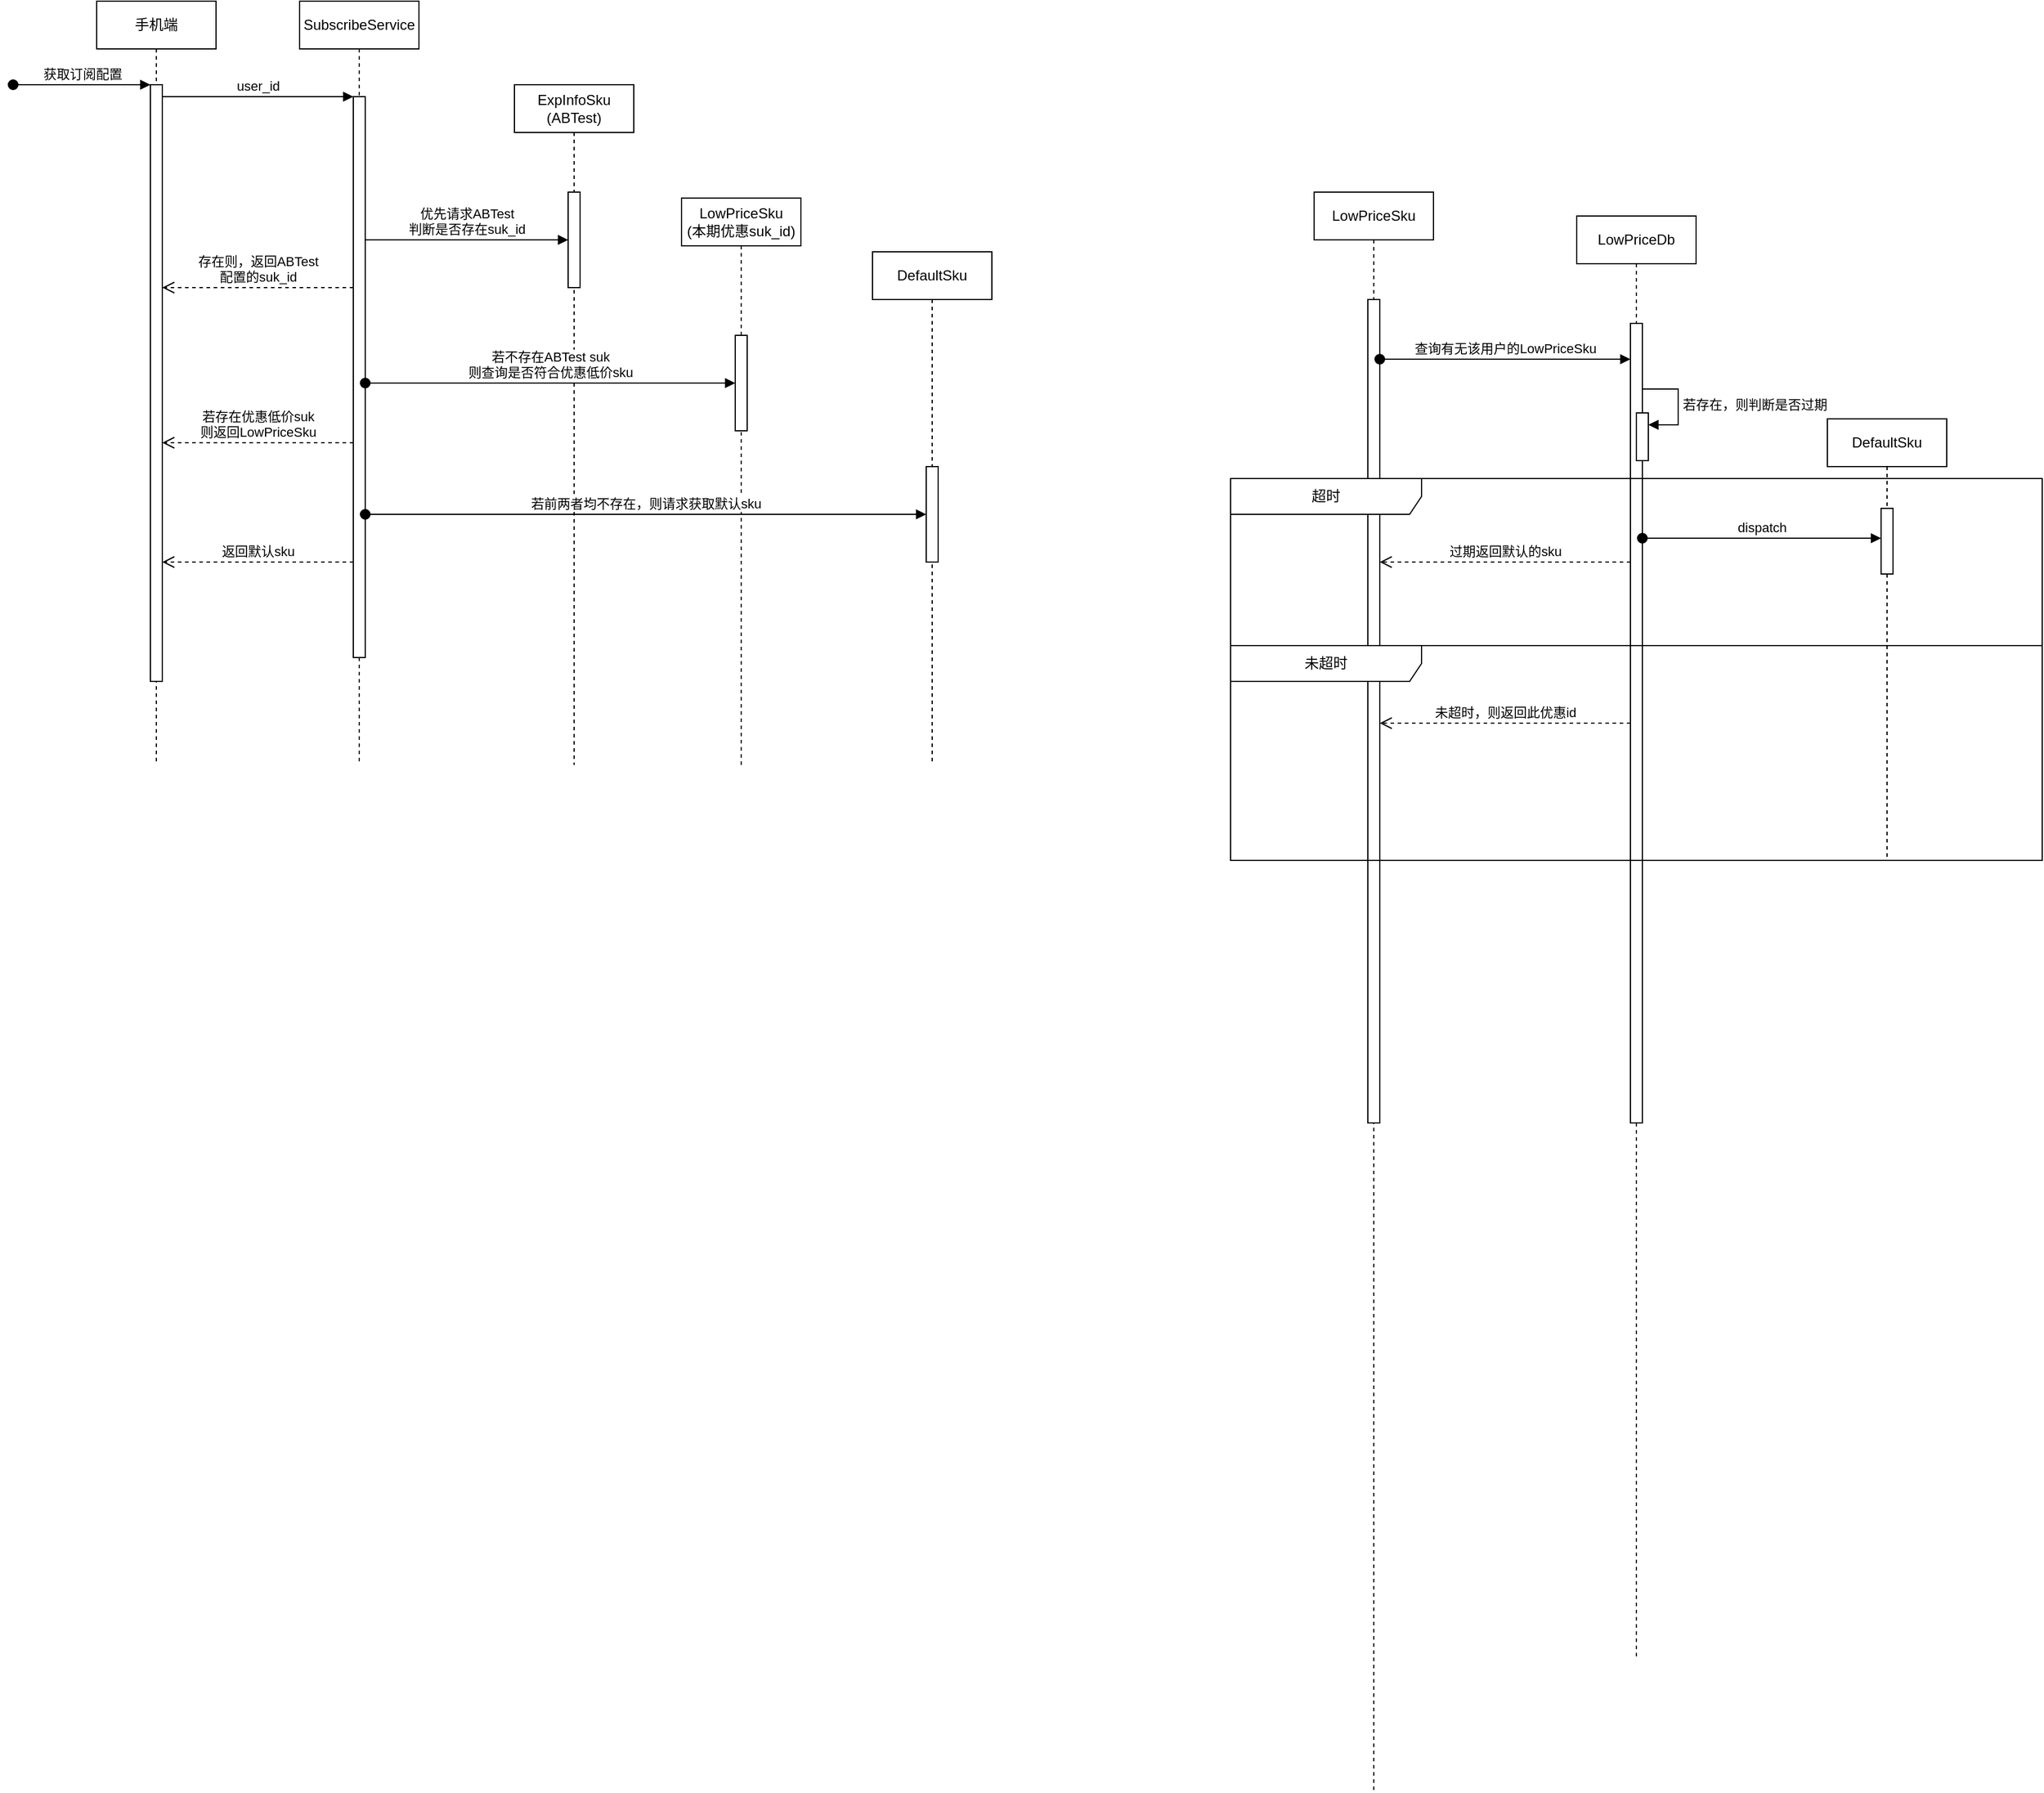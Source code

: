 <mxfile version="21.1.1" type="github">
  <diagram name="Page-1" id="2YBvvXClWsGukQMizWep">
    <mxGraphModel dx="1970" dy="452" grid="1" gridSize="10" guides="1" tooltips="1" connect="1" arrows="1" fold="1" page="1" pageScale="1" pageWidth="850" pageHeight="1100" math="0" shadow="0">
      <root>
        <mxCell id="0" />
        <mxCell id="1" parent="0" />
        <mxCell id="aM9ryv3xv72pqoxQDRHE-1" value="手机端" style="shape=umlLifeline;perimeter=lifelinePerimeter;whiteSpace=wrap;html=1;container=0;dropTarget=0;collapsible=0;recursiveResize=0;outlineConnect=0;portConstraint=eastwest;newEdgeStyle={&quot;edgeStyle&quot;:&quot;elbowEdgeStyle&quot;,&quot;elbow&quot;:&quot;vertical&quot;,&quot;curved&quot;:0,&quot;rounded&quot;:0};" parent="1" vertex="1">
          <mxGeometry x="40" y="40" width="100" height="640" as="geometry" />
        </mxCell>
        <mxCell id="aM9ryv3xv72pqoxQDRHE-2" value="" style="html=1;points=[];perimeter=orthogonalPerimeter;outlineConnect=0;targetShapes=umlLifeline;portConstraint=eastwest;newEdgeStyle={&quot;edgeStyle&quot;:&quot;elbowEdgeStyle&quot;,&quot;elbow&quot;:&quot;vertical&quot;,&quot;curved&quot;:0,&quot;rounded&quot;:0};" parent="aM9ryv3xv72pqoxQDRHE-1" vertex="1">
          <mxGeometry x="45" y="70" width="10" height="500" as="geometry" />
        </mxCell>
        <mxCell id="aM9ryv3xv72pqoxQDRHE-3" value="获取订阅配置" style="html=1;verticalAlign=bottom;startArrow=oval;endArrow=block;startSize=8;edgeStyle=elbowEdgeStyle;elbow=vertical;curved=0;rounded=0;" parent="aM9ryv3xv72pqoxQDRHE-1" target="aM9ryv3xv72pqoxQDRHE-2" edge="1">
          <mxGeometry relative="1" as="geometry">
            <mxPoint x="-70" y="70" as="sourcePoint" />
          </mxGeometry>
        </mxCell>
        <mxCell id="aM9ryv3xv72pqoxQDRHE-5" value="SubscribeService" style="shape=umlLifeline;perimeter=lifelinePerimeter;whiteSpace=wrap;html=1;container=0;dropTarget=0;collapsible=0;recursiveResize=0;outlineConnect=0;portConstraint=eastwest;newEdgeStyle={&quot;edgeStyle&quot;:&quot;elbowEdgeStyle&quot;,&quot;elbow&quot;:&quot;vertical&quot;,&quot;curved&quot;:0,&quot;rounded&quot;:0};" parent="1" vertex="1">
          <mxGeometry x="210" y="40" width="100" height="640" as="geometry" />
        </mxCell>
        <mxCell id="aM9ryv3xv72pqoxQDRHE-6" value="" style="html=1;points=[];perimeter=orthogonalPerimeter;outlineConnect=0;targetShapes=umlLifeline;portConstraint=eastwest;newEdgeStyle={&quot;edgeStyle&quot;:&quot;elbowEdgeStyle&quot;,&quot;elbow&quot;:&quot;vertical&quot;,&quot;curved&quot;:0,&quot;rounded&quot;:0};" parent="aM9ryv3xv72pqoxQDRHE-5" vertex="1">
          <mxGeometry x="45" y="80" width="10" height="470" as="geometry" />
        </mxCell>
        <mxCell id="aM9ryv3xv72pqoxQDRHE-7" value="user_id" style="html=1;verticalAlign=bottom;endArrow=block;edgeStyle=elbowEdgeStyle;elbow=vertical;curved=0;rounded=0;" parent="1" source="aM9ryv3xv72pqoxQDRHE-2" target="aM9ryv3xv72pqoxQDRHE-6" edge="1">
          <mxGeometry relative="1" as="geometry">
            <mxPoint x="195" y="130" as="sourcePoint" />
            <Array as="points">
              <mxPoint x="180" y="120" />
            </Array>
          </mxGeometry>
        </mxCell>
        <mxCell id="aM9ryv3xv72pqoxQDRHE-8" value="存在则，返回ABTest&lt;br&gt;配置的suk_id" style="html=1;verticalAlign=bottom;endArrow=open;dashed=1;endSize=8;edgeStyle=elbowEdgeStyle;elbow=vertical;curved=0;rounded=0;" parent="1" source="aM9ryv3xv72pqoxQDRHE-6" target="aM9ryv3xv72pqoxQDRHE-2" edge="1">
          <mxGeometry relative="1" as="geometry">
            <mxPoint x="195" y="205" as="targetPoint" />
            <Array as="points">
              <mxPoint x="190" y="280" />
            </Array>
          </mxGeometry>
        </mxCell>
        <mxCell id="qRY4NtOVa-TL3CYUg2ju-1" value="ExpInfoSku&lt;br&gt;(ABTest)" style="shape=umlLifeline;perimeter=lifelinePerimeter;whiteSpace=wrap;html=1;container=1;dropTarget=0;collapsible=0;recursiveResize=0;outlineConnect=0;portConstraint=eastwest;newEdgeStyle={&quot;edgeStyle&quot;:&quot;elbowEdgeStyle&quot;,&quot;elbow&quot;:&quot;vertical&quot;,&quot;curved&quot;:0,&quot;rounded&quot;:0};" vertex="1" parent="1">
          <mxGeometry x="390" y="110" width="100" height="570" as="geometry" />
        </mxCell>
        <mxCell id="qRY4NtOVa-TL3CYUg2ju-2" value="" style="html=1;points=[];perimeter=orthogonalPerimeter;outlineConnect=0;targetShapes=umlLifeline;portConstraint=eastwest;newEdgeStyle={&quot;edgeStyle&quot;:&quot;elbowEdgeStyle&quot;,&quot;elbow&quot;:&quot;vertical&quot;,&quot;curved&quot;:0,&quot;rounded&quot;:0};" vertex="1" parent="qRY4NtOVa-TL3CYUg2ju-1">
          <mxGeometry x="45" y="90" width="10" height="80" as="geometry" />
        </mxCell>
        <mxCell id="qRY4NtOVa-TL3CYUg2ju-3" value="优先请求ABTest&lt;br&gt;判断是否存在suk_id" style="html=1;verticalAlign=bottom;endArrow=block;edgeStyle=elbowEdgeStyle;elbow=vertical;curved=0;rounded=0;" edge="1" target="qRY4NtOVa-TL3CYUg2ju-2" parent="1" source="aM9ryv3xv72pqoxQDRHE-6">
          <mxGeometry relative="1" as="geometry">
            <mxPoint x="365" y="200" as="sourcePoint" />
          </mxGeometry>
        </mxCell>
        <mxCell id="qRY4NtOVa-TL3CYUg2ju-5" value="LowPriceSku&lt;br&gt;(本期优惠suk_id)" style="shape=umlLifeline;perimeter=lifelinePerimeter;whiteSpace=wrap;html=1;container=1;dropTarget=0;collapsible=0;recursiveResize=0;outlineConnect=0;portConstraint=eastwest;newEdgeStyle={&quot;edgeStyle&quot;:&quot;elbowEdgeStyle&quot;,&quot;elbow&quot;:&quot;vertical&quot;,&quot;curved&quot;:0,&quot;rounded&quot;:0};" vertex="1" parent="1">
          <mxGeometry x="530" y="205" width="100" height="475" as="geometry" />
        </mxCell>
        <mxCell id="qRY4NtOVa-TL3CYUg2ju-6" value="" style="html=1;points=[];perimeter=orthogonalPerimeter;outlineConnect=0;targetShapes=umlLifeline;portConstraint=eastwest;newEdgeStyle={&quot;edgeStyle&quot;:&quot;elbowEdgeStyle&quot;,&quot;elbow&quot;:&quot;vertical&quot;,&quot;curved&quot;:0,&quot;rounded&quot;:0};" vertex="1" parent="qRY4NtOVa-TL3CYUg2ju-5">
          <mxGeometry x="45" y="115" width="10" height="80" as="geometry" />
        </mxCell>
        <mxCell id="qRY4NtOVa-TL3CYUg2ju-7" value="若不存在ABTest suk&lt;br&gt;则查询是否符合优惠低价sku" style="html=1;verticalAlign=bottom;startArrow=oval;endArrow=block;startSize=8;edgeStyle=elbowEdgeStyle;elbow=vertical;curved=0;rounded=0;" edge="1" target="qRY4NtOVa-TL3CYUg2ju-6" parent="1" source="aM9ryv3xv72pqoxQDRHE-6">
          <mxGeometry relative="1" as="geometry">
            <mxPoint x="515" y="320" as="sourcePoint" />
          </mxGeometry>
        </mxCell>
        <mxCell id="qRY4NtOVa-TL3CYUg2ju-8" value="若存在优惠低价suk&lt;br&gt;则返回LowPriceSku" style="html=1;verticalAlign=bottom;endArrow=open;dashed=1;endSize=8;edgeStyle=elbowEdgeStyle;elbow=vertical;curved=0;rounded=0;" edge="1" parent="1" source="aM9ryv3xv72pqoxQDRHE-6" target="aM9ryv3xv72pqoxQDRHE-2">
          <mxGeometry relative="1" as="geometry">
            <mxPoint x="210" y="400" as="sourcePoint" />
            <mxPoint x="130" y="400" as="targetPoint" />
            <Array as="points">
              <mxPoint x="200" y="410" />
            </Array>
          </mxGeometry>
        </mxCell>
        <mxCell id="qRY4NtOVa-TL3CYUg2ju-9" value="DefaultSku" style="shape=umlLifeline;perimeter=lifelinePerimeter;whiteSpace=wrap;html=1;container=1;dropTarget=0;collapsible=0;recursiveResize=0;outlineConnect=0;portConstraint=eastwest;newEdgeStyle={&quot;edgeStyle&quot;:&quot;elbowEdgeStyle&quot;,&quot;elbow&quot;:&quot;vertical&quot;,&quot;curved&quot;:0,&quot;rounded&quot;:0};" vertex="1" parent="1">
          <mxGeometry x="690" y="250" width="100" height="430" as="geometry" />
        </mxCell>
        <mxCell id="qRY4NtOVa-TL3CYUg2ju-13" value="" style="html=1;points=[];perimeter=orthogonalPerimeter;outlineConnect=0;targetShapes=umlLifeline;portConstraint=eastwest;newEdgeStyle={&quot;edgeStyle&quot;:&quot;elbowEdgeStyle&quot;,&quot;elbow&quot;:&quot;vertical&quot;,&quot;curved&quot;:0,&quot;rounded&quot;:0};" vertex="1" parent="qRY4NtOVa-TL3CYUg2ju-9">
          <mxGeometry x="45" y="180" width="10" height="80" as="geometry" />
        </mxCell>
        <mxCell id="qRY4NtOVa-TL3CYUg2ju-14" value="若前两者均不存在，则请求获取默认sku" style="html=1;verticalAlign=bottom;startArrow=oval;endArrow=block;startSize=8;edgeStyle=elbowEdgeStyle;elbow=vertical;curved=0;rounded=0;" edge="1" target="qRY4NtOVa-TL3CYUg2ju-13" parent="1" source="aM9ryv3xv72pqoxQDRHE-6">
          <mxGeometry relative="1" as="geometry">
            <mxPoint x="675" y="430" as="sourcePoint" />
          </mxGeometry>
        </mxCell>
        <mxCell id="qRY4NtOVa-TL3CYUg2ju-15" value="返回默认sku" style="html=1;verticalAlign=bottom;endArrow=open;dashed=1;endSize=8;edgeStyle=elbowEdgeStyle;elbow=vertical;curved=0;rounded=0;" edge="1" parent="1" source="aM9ryv3xv72pqoxQDRHE-6" target="aM9ryv3xv72pqoxQDRHE-2">
          <mxGeometry relative="1" as="geometry">
            <mxPoint x="250" y="520" as="sourcePoint" />
            <mxPoint x="170" y="520" as="targetPoint" />
            <Array as="points">
              <mxPoint x="200" y="510" />
              <mxPoint x="210" y="500" />
            </Array>
          </mxGeometry>
        </mxCell>
        <mxCell id="qRY4NtOVa-TL3CYUg2ju-17" value="LowPriceSku" style="shape=umlLifeline;perimeter=lifelinePerimeter;whiteSpace=wrap;html=1;container=1;dropTarget=0;collapsible=0;recursiveResize=0;outlineConnect=0;portConstraint=eastwest;newEdgeStyle={&quot;edgeStyle&quot;:&quot;elbowEdgeStyle&quot;,&quot;elbow&quot;:&quot;vertical&quot;,&quot;curved&quot;:0,&quot;rounded&quot;:0};" vertex="1" parent="1">
          <mxGeometry x="1060" y="200" width="100" height="1340" as="geometry" />
        </mxCell>
        <mxCell id="qRY4NtOVa-TL3CYUg2ju-21" value="" style="html=1;points=[];perimeter=orthogonalPerimeter;outlineConnect=0;targetShapes=umlLifeline;portConstraint=eastwest;newEdgeStyle={&quot;edgeStyle&quot;:&quot;elbowEdgeStyle&quot;,&quot;elbow&quot;:&quot;vertical&quot;,&quot;curved&quot;:0,&quot;rounded&quot;:0};" vertex="1" parent="qRY4NtOVa-TL3CYUg2ju-17">
          <mxGeometry x="45" y="90" width="10" height="690" as="geometry" />
        </mxCell>
        <mxCell id="qRY4NtOVa-TL3CYUg2ju-20" value="LowPriceDb" style="shape=umlLifeline;perimeter=lifelinePerimeter;whiteSpace=wrap;html=1;container=1;dropTarget=0;collapsible=0;recursiveResize=0;outlineConnect=0;portConstraint=eastwest;newEdgeStyle={&quot;edgeStyle&quot;:&quot;elbowEdgeStyle&quot;,&quot;elbow&quot;:&quot;vertical&quot;,&quot;curved&quot;:0,&quot;rounded&quot;:0};" vertex="1" parent="1">
          <mxGeometry x="1280" y="220" width="100" height="1210" as="geometry" />
        </mxCell>
        <mxCell id="qRY4NtOVa-TL3CYUg2ju-22" value="" style="html=1;points=[];perimeter=orthogonalPerimeter;outlineConnect=0;targetShapes=umlLifeline;portConstraint=eastwest;newEdgeStyle={&quot;edgeStyle&quot;:&quot;elbowEdgeStyle&quot;,&quot;elbow&quot;:&quot;vertical&quot;,&quot;curved&quot;:0,&quot;rounded&quot;:0};" vertex="1" parent="qRY4NtOVa-TL3CYUg2ju-20">
          <mxGeometry x="45" y="90" width="10" height="670" as="geometry" />
        </mxCell>
        <mxCell id="qRY4NtOVa-TL3CYUg2ju-27" value="" style="html=1;points=[];perimeter=orthogonalPerimeter;outlineConnect=0;targetShapes=umlLifeline;portConstraint=eastwest;newEdgeStyle={&quot;edgeStyle&quot;:&quot;elbowEdgeStyle&quot;,&quot;elbow&quot;:&quot;vertical&quot;,&quot;curved&quot;:0,&quot;rounded&quot;:0};" vertex="1" parent="qRY4NtOVa-TL3CYUg2ju-20">
          <mxGeometry x="50" y="165" width="10" height="40" as="geometry" />
        </mxCell>
        <mxCell id="qRY4NtOVa-TL3CYUg2ju-28" value="若存在，则判断是否过期" style="html=1;align=left;spacingLeft=2;endArrow=block;rounded=0;edgeStyle=orthogonalEdgeStyle;curved=0;rounded=0;" edge="1" target="qRY4NtOVa-TL3CYUg2ju-27" parent="qRY4NtOVa-TL3CYUg2ju-20">
          <mxGeometry relative="1" as="geometry">
            <mxPoint x="55" y="145" as="sourcePoint" />
            <Array as="points">
              <mxPoint x="85" y="175" />
            </Array>
          </mxGeometry>
        </mxCell>
        <mxCell id="qRY4NtOVa-TL3CYUg2ju-23" value="查询有无该用户的LowPriceSku" style="html=1;verticalAlign=bottom;startArrow=oval;endArrow=block;startSize=8;edgeStyle=elbowEdgeStyle;elbow=vertical;curved=0;rounded=0;" edge="1" target="qRY4NtOVa-TL3CYUg2ju-22" parent="1" source="qRY4NtOVa-TL3CYUg2ju-21">
          <mxGeometry relative="1" as="geometry">
            <mxPoint x="1265" y="310" as="sourcePoint" />
            <Array as="points">
              <mxPoint x="1240" y="340" />
            </Array>
          </mxGeometry>
        </mxCell>
        <mxCell id="qRY4NtOVa-TL3CYUg2ju-29" value="DefaultSku" style="shape=umlLifeline;perimeter=lifelinePerimeter;whiteSpace=wrap;html=1;container=1;dropTarget=0;collapsible=0;recursiveResize=0;outlineConnect=0;portConstraint=eastwest;newEdgeStyle={&quot;edgeStyle&quot;:&quot;elbowEdgeStyle&quot;,&quot;elbow&quot;:&quot;vertical&quot;,&quot;curved&quot;:0,&quot;rounded&quot;:0};" vertex="1" parent="1">
          <mxGeometry x="1490" y="390" width="100" height="370" as="geometry" />
        </mxCell>
        <mxCell id="qRY4NtOVa-TL3CYUg2ju-30" value="" style="html=1;points=[];perimeter=orthogonalPerimeter;outlineConnect=0;targetShapes=umlLifeline;portConstraint=eastwest;newEdgeStyle={&quot;edgeStyle&quot;:&quot;elbowEdgeStyle&quot;,&quot;elbow&quot;:&quot;vertical&quot;,&quot;curved&quot;:0,&quot;rounded&quot;:0};" vertex="1" parent="qRY4NtOVa-TL3CYUg2ju-29">
          <mxGeometry x="45" y="75" width="10" height="55" as="geometry" />
        </mxCell>
        <mxCell id="qRY4NtOVa-TL3CYUg2ju-31" value="dispatch" style="html=1;verticalAlign=bottom;startArrow=oval;endArrow=block;startSize=8;edgeStyle=elbowEdgeStyle;elbow=vertical;curved=0;rounded=0;" edge="1" target="qRY4NtOVa-TL3CYUg2ju-30" parent="1" source="qRY4NtOVa-TL3CYUg2ju-22">
          <mxGeometry relative="1" as="geometry">
            <mxPoint x="1475" y="500" as="sourcePoint" />
            <Array as="points">
              <mxPoint x="1440" y="490" />
            </Array>
          </mxGeometry>
        </mxCell>
        <mxCell id="qRY4NtOVa-TL3CYUg2ju-32" value="过期返回默认的sku" style="html=1;verticalAlign=bottom;endArrow=open;dashed=1;endSize=8;edgeStyle=elbowEdgeStyle;elbow=vertical;curved=0;rounded=0;" edge="1" parent="1" source="qRY4NtOVa-TL3CYUg2ju-22" target="qRY4NtOVa-TL3CYUg2ju-21">
          <mxGeometry relative="1" as="geometry">
            <mxPoint x="1300" y="550" as="sourcePoint" />
            <mxPoint x="1220" y="550" as="targetPoint" />
            <Array as="points">
              <mxPoint x="1230" y="510" />
            </Array>
          </mxGeometry>
        </mxCell>
        <mxCell id="qRY4NtOVa-TL3CYUg2ju-33" value="超时" style="shape=umlFrame;whiteSpace=wrap;html=1;pointerEvents=0;recursiveResize=0;container=1;collapsible=0;width=160;" vertex="1" parent="1">
          <mxGeometry x="990" y="440" width="680" height="320" as="geometry" />
        </mxCell>
        <mxCell id="qRY4NtOVa-TL3CYUg2ju-36" value="未超时" style="shape=umlFrame;whiteSpace=wrap;html=1;pointerEvents=0;recursiveResize=0;container=1;collapsible=0;width=160;" vertex="1" parent="qRY4NtOVa-TL3CYUg2ju-33">
          <mxGeometry y="140" width="680" height="180" as="geometry" />
        </mxCell>
        <mxCell id="qRY4NtOVa-TL3CYUg2ju-34" value="未超时，则返回此优惠id" style="html=1;verticalAlign=bottom;endArrow=open;dashed=1;endSize=8;edgeStyle=elbowEdgeStyle;elbow=vertical;curved=0;rounded=0;" edge="1" parent="1" source="qRY4NtOVa-TL3CYUg2ju-22" target="qRY4NtOVa-TL3CYUg2ju-21">
          <mxGeometry relative="1" as="geometry">
            <mxPoint x="1310" y="670" as="sourcePoint" />
            <mxPoint x="1230" y="670" as="targetPoint" />
          </mxGeometry>
        </mxCell>
      </root>
    </mxGraphModel>
  </diagram>
</mxfile>
